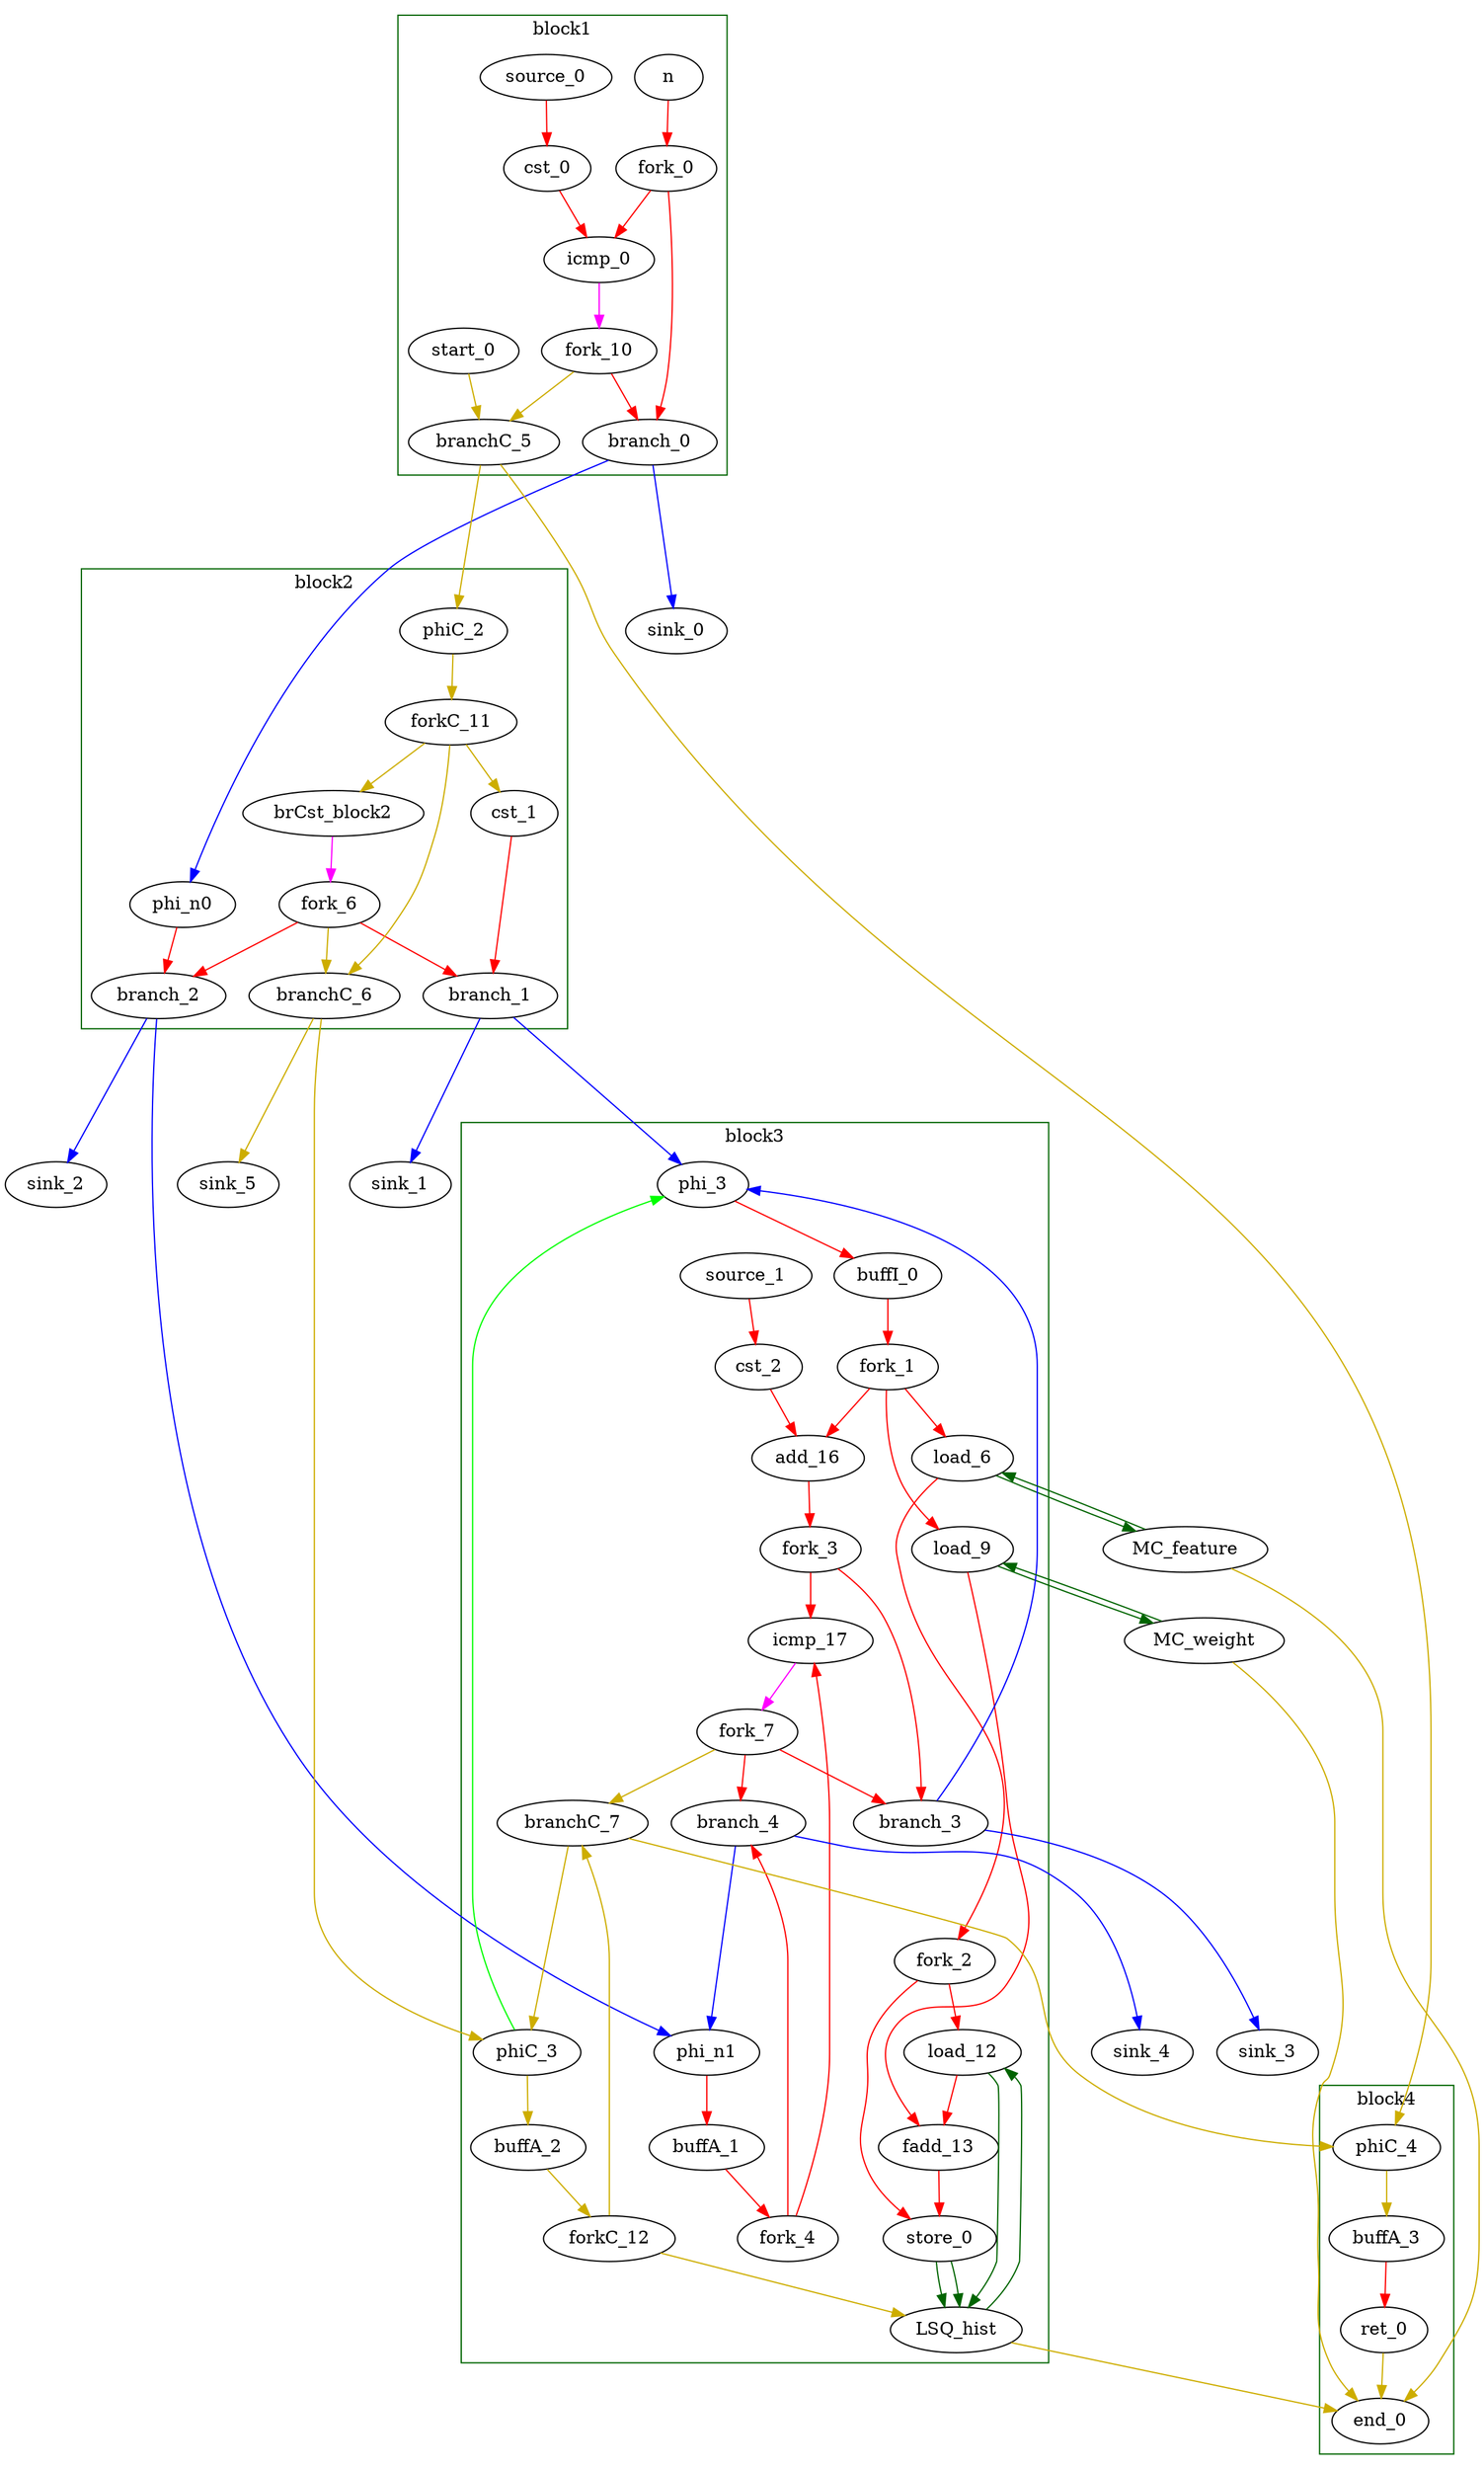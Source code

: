 Digraph G {
	splines=spline;
//DHLS version: 0.1.1" [shape = "none" pos = "20,20!"]
		"n" [type = "Entry", bbID= 1, in = "in1:32", out = "out1:32"];
		"cst_0" [type = "Constant", bbID= 1, in = "in1:1", out = "out1:1", value = "0x00000000"];
		"icmp_0" [type = "Operator", bbID= 1, op = "icmp_sgt_op", in = "in1:32 in2:32 ", out = "out1:1 ", delay=1.530, latency=0, II=1];
		"brCst_block2" [type = "Constant", bbID= 2, in = "in1:1", out = "out1:1", value = "0x1"];
		"cst_1" [type = "Constant", bbID= 2, in = "in1:1", out = "out1:1", value = "0x00000000"];
		"phi_3" [type = "Mux", bbID= 3, in = "in1?:1 in2:31 in3:31 ", out = "out1:31", delay=0.366];
		"load_6" [type = "Operator", bbID= 3, op = "mc_load_op", bbID= 3, portId= 0, in = "in1:32 in2:31 ", out = "out1:32 out2:31 ", delay=0.000, latency=2, II=1];
		"load_9" [type = "Operator", bbID= 3, op = "mc_load_op", bbID= 3, portId= 0, in = "in1:32 in2:31 ", out = "out1:32 out2:31 ", delay=0.000, latency=2, II=1];
		"load_12" [type = "Operator", bbID= 3, op = "lsq_load_op", bbID= 3, portId= 0, in = "in1:32 in2:32 ", out = "out1:32 out2:32 ", delay=0.000, latency=5, II=1];
		"fadd_13" [type = "Operator", bbID= 3, op = "fadd_op", in = "in1:32 in2:32 ", out = "out1:32 ", delay=0.966, latency=10, II=1];
		"store_0" [type = "Operator", bbID= 3, op = "lsq_store_op", bbID= 3, portId= 0, in = "in1:32 in2:32 ", out = "out1:32 out2:32 ", delay=0.000, latency=0, II=1];
		"cst_2" [type = "Constant", bbID= 3, in = "in1:1", out = "out1:1", value = "0x00000001"];
		"add_16" [type = "Operator", bbID= 3, op = "add_op", in = "in1:31 in2:31 ", out = "out1:31 ", delay=1.693, latency=0, II=1];
		"icmp_17" [type = "Operator", bbID= 3, op = "icmp_slt_op", in = "in1:32 in2:32 ", out = "out1:1 ", delay=1.530, latency=0, II=1];
		"ret_0" [type = "Operator", bbID= 4, op = "ret_op", in = "in1:0 ", out = "out1:0 ", delay=0.000, latency=0, II=1];
		"phi_n0" [type = "Merge", bbID= 2, in = "in1:32 ", out = "out1:32", delay=0.000];
		"phi_n1" [type = "Merge", bbID= 3, in = "in1:32 in2:32 ", out = "out1:32", delay=0.366];
		"fork_0" [type = "Fork", bbID= 1, in = "in1:32", out = "out1:32 out2:32 "];
		"fork_1" [type = "Fork", bbID= 3, in = "in1:31", out = "out1:31 out2:31 out3:31 "];
		"fork_2" [type = "Fork", bbID= 3, in = "in1:32", out = "out1:32 out2:32 "];
		"fork_3" [type = "Fork", bbID= 3, in = "in1:31", out = "out1:31 out2:31 "];
		"fork_4" [type = "Fork", bbID= 3, in = "in1:32", out = "out1:32 out2:32 "];
		"branch_0" [type = "Branch", bbID= 1,  in = "in1:32 in2?:1", out = "out1+:32 out2-:32"];
		"branch_1" [type = "Branch", bbID= 2,  in = "in1:1 in2?:1", out = "out1+:1 out2-:1"];
		"branch_2" [type = "Branch", bbID= 2,  in = "in1:32 in2?:1", out = "out1+:32 out2-:32"];
		"fork_6" [type = "Fork", bbID= 2, in = "in1:1", out = "out1:1 out2:1 out3:1 "];
		"branch_3" [type = "Branch", bbID= 3,  in = "in1:31 in2?:1", out = "out1+:31 out2-:31"];
		"branch_4" [type = "Branch", bbID= 3,  in = "in1:32 in2?:1", out = "out1+:32 out2-:32"];
		"fork_7" [type = "Fork", bbID= 3, in = "in1:1", out = "out1:1 out2:1 out3:1 "];
		"LSQ_hist" [type = "LSQ", bbID= 0, in = "in1:0*c0 in2:32*l0a in3:32*s0a in4:32*s0d ", out = "out1:32*l0d out2:0*e ", memory = "hist", bbcount = 1, ldcount = 1, stcount = 1, fifoDepth = 16, numLoads = "{1}", numStores = "{1}", loadOffsets = "{{0;0;0;0;0;0;0;0;0;0;0;0;0;0;0;0}}", storeOffsets = "{{1;0;0;0;0;0;0;0;0;0;0;0;0;0;0;0}}", loadPorts = "{{0;0;0;0;0;0;0;0;0;0;0;0;0;0;0;0}}", storePorts = "{{0;0;0;0;0;0;0;0;0;0;0;0;0;0;0;0}}"];
		"MC_feature" [type = "MC", bbID= 0, in = "in1:31*l0a ", out = "out1:32*l0d out2:0*e ", memory = "feature", bbcount = 0, ldcount = 1, stcount = 0];
		"MC_weight" [type = "MC", bbID= 0, in = "in1:31*l0a ", out = "out1:32*l0d out2:0*e ", memory = "weight", bbcount = 0, ldcount = 1, stcount = 0];
		"end_0" [type = "Exit", bbID= 0, in = "in1:0*e in2:0*e in3:0*e in4:0 ", out = "out1:0"];
		"start_0" [type = "Entry", control= "true", bbID= 1, in = "in1:0", out = "out1:0"];
		"branchC_5" [type = "Branch", bbID= 1,  in = "in1:0 in2?:1", out = "out1+:0 out2-:0"];
		"fork_10" [type = "Fork", bbID= 1, in = "in1:1", out = "out1:1 out2:1 "];
		"phiC_2" [type = "Merge", bbID= 2, in = "in1:0 ", out = "out1:0", delay=0.166];
		"forkC_11" [type = "Fork", bbID= 2, in = "in1:0", out = "out1:0 out2:0 out3:0 "];
		"branchC_6" [type = "Branch", bbID= 2,  in = "in1:0 in2?:1", out = "out1+:0 out2-:0"];
		"phiC_3" [type = "CntrlMerge", bbID= 3, in = "in1:0 in2:0 ", out = "out1:0 out2?:1", delay=0.166];
		"forkC_12" [type = "Fork", bbID= 3, in = "in1:0", out = "out1:0 out2:0 "];
		"branchC_7" [type = "Branch", bbID= 3,  in = "in1:0 in2?:1", out = "out1+:0 out2-:0"];
		"phiC_4" [type = "Merge", bbID= 4, in = "in1:0 in2:0 ", out = "out1:0", delay=0.166];
		"sink_0" [type = "Sink", bbID= 0, in = "in1:32"];
		"sink_1" [type = "Sink", bbID= 0, in = "in1:1"];
		"sink_2" [type = "Sink", bbID= 0, in = "in1:32"];
		"sink_3" [type = "Sink", bbID= 0, in = "in1:31"];
		"sink_4" [type = "Sink", bbID= 0, in = "in1:32"];
		"sink_5" [type = "Sink", bbID= 0, in = "in1:0"];
		"source_0" [type = "Source", bbID= 1, out = "out1:1"];
		"source_1" [type = "Source", bbID= 3, out = "out1:1"];
		"buffI_0" [type = "Buffer", bbID= 3, in = "in1:31", out = "out1:31"];
		"buffA_1" [type = "Buffer", bbID= 3, in = "in1:32", out = "out1:32"];
		"buffA_2" [type = "Buffer", bbID= 3, in = "in1:0", out = "out1:0"];
		"buffA_3" [type = "Buffer", bbID= 4, in = "in1:0", out = "out1:0"];
		"load_6" -> "MC_feature" [color = "darkgreen", mem_address = "true", from = "out2", to = "in1"];
		"MC_feature" -> "load_6" [color = "darkgreen", mem_address = "false", from = "out1", to = "in1"];
		"load_9" -> "MC_weight" [color = "darkgreen", mem_address = "true", from = "out2", to = "in1"];
		"MC_weight" -> "load_9" [color = "darkgreen", mem_address = "false", from = "out1", to = "in1"];
		"load_12" -> "LSQ_hist" [color = "darkgreen", mem_address = "true", from = "out2", to = "in2"];
		"LSQ_hist" -> "load_12" [color = "darkgreen", mem_address = "false", from = "out1", to = "in1"];
		"store_0" -> "LSQ_hist" [color = "darkgreen", mem_address = "true", from = "out2", to = "in3"];
		"store_0" -> "LSQ_hist" [color = "darkgreen", mem_address = "false", from = "out1", to = "in4"];
		"LSQ_hist" -> "end_0" [color = "gold3", from = "out2", to = "in1"];
		"MC_feature" -> "end_0" [color = "gold3", from = "out2", to = "in2"];
		"MC_weight" -> "end_0" [color = "gold3", from = "out2", to = "in3"];
	subgraph cluster_0 {
	color = "darkgreen";
		label = "block1";
		"n" -> "fork_0" [color = "red", from = "out1", to = "in1"];
		"cst_0" -> "icmp_0" [color = "red", from = "out1", to = "in2"];
		"icmp_0" -> "fork_10" [color = "magenta", from = "out1", to = "in1"];
		"fork_0" -> "icmp_0" [color = "red", from = "out1", to = "in1"];
		"fork_0" -> "branch_0" [color = "red", from = "out2", to = "in1"];
		"start_0" -> "branchC_5" [color = "gold3", from = "out1", to = "in1"];
		"fork_10" -> "branch_0" [color = "red", from = "out1", to = "in2"];
		"fork_10" -> "branchC_5" [color = "gold3", from = "out2", to = "in2"];
		"source_0" -> "cst_0" [color = "red", from = "out1", to = "in1"];
	}
		"branch_0" -> "phi_n0" [color = "blue", minlen = 3, from = "out1", to = "in1"];
		"branch_0" -> "sink_0" [color = "blue", minlen = 3, from = "out2", to = "in1"];
		"branchC_5" -> "phiC_2" [color = "gold3", minlen = 3, from = "out1", to = "in1"];
		"branchC_5" -> "phiC_4" [color = "gold3", minlen = 3, from = "out2", to = "in1"];
	subgraph cluster_1 {
	color = "darkgreen";
		label = "block2";
		"brCst_block2" -> "fork_6" [color = "magenta", from = "out1", to = "in1"];
		"cst_1" -> "branch_1" [color = "red", from = "out1", to = "in1"];
		"phi_n0" -> "branch_2" [color = "red", from = "out1", to = "in1"];
		"fork_6" -> "branch_2" [color = "red", from = "out1", to = "in2"];
		"fork_6" -> "branch_1" [color = "red", from = "out2", to = "in2"];
		"fork_6" -> "branchC_6" [color = "gold3", from = "out3", to = "in2"];
		"phiC_2" -> "forkC_11" [color = "gold3", from = "out1", to = "in1"];
		"forkC_11" -> "cst_1" [color = "gold3", from = "out1", to = "in1"];
		"forkC_11" -> "branchC_6" [color = "gold3", from = "out2", to = "in1"];
		"forkC_11" -> "brCst_block2" [color = "gold3", from = "out3", to = "in1"];
	}
		"branch_1" -> "phi_3" [color = "blue", minlen = 3, from = "out1", to = "in2"];
		"branch_1" -> "sink_1" [color = "blue", minlen = 3, from = "out2", to = "in1"];
		"branch_2" -> "phi_n1" [color = "blue", minlen = 3, from = "out1", to = "in1"];
		"branch_2" -> "sink_2" [color = "blue", minlen = 3, from = "out2", to = "in1"];
		"branchC_6" -> "phiC_3" [color = "gold3", minlen = 3, from = "out1", to = "in1"];
		"branchC_6" -> "sink_5" [color = "gold3", minlen = 3, from = "out2", to = "in1"];
	subgraph cluster_2 {
	color = "darkgreen";
		label = "block3";
		"phi_3" -> "buffI_0" [color = "red", from = "out1", to = "in1"];
		"load_6" -> "fork_2" [color = "red", from = "out1", to = "in1"];
		"load_9" -> "fadd_13" [color = "red", from = "out1", to = "in2"];
		"load_12" -> "fadd_13" [color = "red", from = "out1", to = "in1"];
		"fadd_13" -> "store_0" [color = "red", from = "out1", to = "in1"];
		"cst_2" -> "add_16" [color = "red", from = "out1", to = "in2"];
		"add_16" -> "fork_3" [color = "red", from = "out1", to = "in1"];
		"icmp_17" -> "fork_7" [color = "magenta", from = "out1", to = "in1"];
		"phi_n1" -> "buffA_1" [color = "red", from = "out1", to = "in1"];
		"fork_1" -> "add_16" [color = "red", from = "out1", to = "in1"];
		"fork_1" -> "load_6" [color = "red", from = "out2", to = "in2"];
		"fork_1" -> "load_9" [color = "red", from = "out3", to = "in2"];
		"fork_2" -> "load_12" [color = "red", from = "out1", to = "in2"];
		"fork_2" -> "store_0" [color = "red", from = "out2", to = "in2"];
		"fork_3" -> "icmp_17" [color = "red", from = "out1", to = "in1"];
		"fork_3" -> "branch_3" [color = "red", from = "out2", to = "in1"];
		"fork_4" -> "icmp_17" [color = "red", from = "out1", to = "in2"];
		"fork_4" -> "branch_4" [color = "red", from = "out2", to = "in1"];
		"fork_7" -> "branch_4" [color = "red", from = "out1", to = "in2"];
		"fork_7" -> "branch_3" [color = "red", from = "out2", to = "in2"];
		"fork_7" -> "branchC_7" [color = "gold3", from = "out3", to = "in2"];
		"phiC_3" -> "phi_3" [color = "green", from = "out2", to = "in1"];
		"phiC_3" -> "buffA_2" [color = "gold3", from = "out1", to = "in1"];
		"forkC_12" -> "LSQ_hist" [color = "gold3", from = "out1", to = "in1"];
		"forkC_12" -> "branchC_7" [color = "gold3", from = "out2", to = "in1"];
		"source_1" -> "cst_2" [color = "red", from = "out1", to = "in1"];
		"buffI_0" -> "fork_1" [color = "red", from = "out1", to = "in1"];
		"buffA_1" -> "fork_4" [color = "red", from = "out1", to = "in1"];
		"buffA_2" -> "forkC_12" [color = "gold3", from = "out1", to = "in1"];
	}
		"branch_3" -> "phi_3" [color = "blue", minlen = 3, from = "out1", to = "in3"];
		"branch_3" -> "sink_3" [color = "blue", minlen = 3, from = "out2", to = "in1"];
		"branch_4" -> "phi_n1" [color = "blue", minlen = 3, from = "out1", to = "in2"];
		"branch_4" -> "sink_4" [color = "blue", minlen = 3, from = "out2", to = "in1"];
		"branchC_7" -> "phiC_3" [color = "gold3", minlen = 3, from = "out1", to = "in2"];
		"branchC_7" -> "phiC_4" [color = "gold3", minlen = 3, from = "out2", to = "in2"];
	subgraph cluster_3 {
	color = "darkgreen";
		label = "block4";
		"ret_0" -> "end_0" [color = "gold3", from = "out1", to = "in4"];
		"phiC_4" -> "buffA_3" [color = "gold3", from = "out1", to = "in1"];
		"buffA_3" -> "ret_0" [color = "red", from = "out1", to = "in1"];
	}
}
